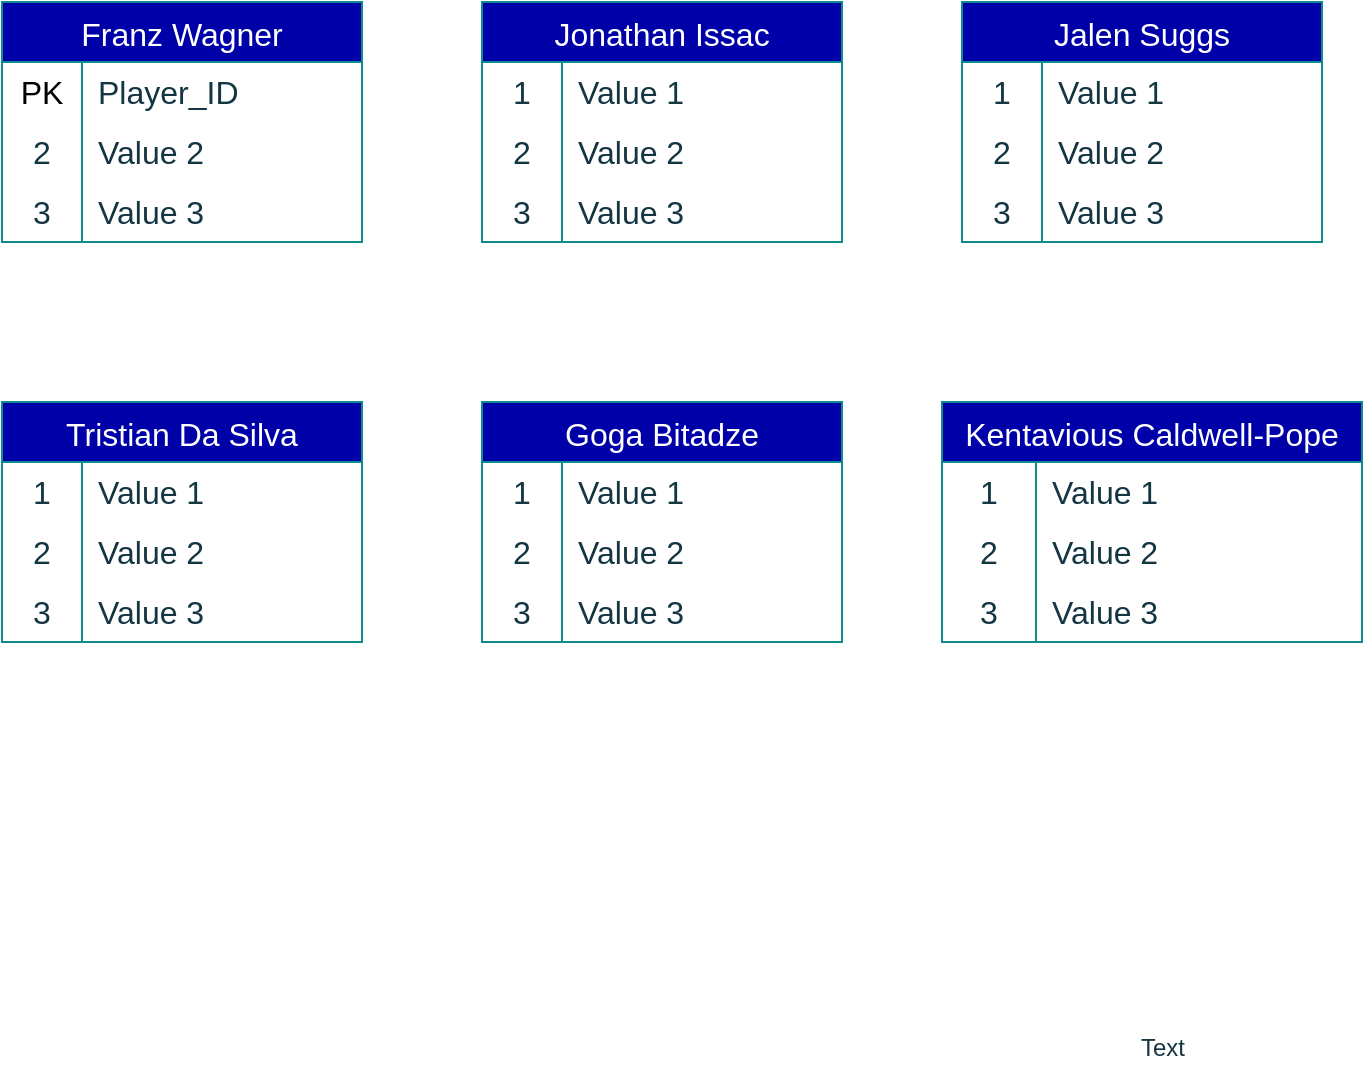 <mxfile version="26.0.16">
  <diagram id="R2lEEEUBdFMjLlhIrx00" name="Page-1">
    <mxGraphModel dx="1054" dy="734" grid="1" gridSize="10" guides="1" tooltips="1" connect="1" arrows="1" fold="1" page="1" pageScale="1" pageWidth="850" pageHeight="1100" math="0" shadow="0" extFonts="Permanent Marker^https://fonts.googleapis.com/css?family=Permanent+Marker">
      <root>
        <mxCell id="0" />
        <mxCell id="1" parent="0" />
        <mxCell id="UlpgFMHiXkAELkj7wbDn-34" value="Text" style="text;html=1;align=center;verticalAlign=middle;resizable=0;points=[];autosize=1;strokeColor=none;fillColor=none;fontColor=#143642;labelBackgroundColor=none;" vertex="1" parent="1">
          <mxGeometry x="625" y="568" width="50" height="30" as="geometry" />
        </mxCell>
        <mxCell id="UlpgFMHiXkAELkj7wbDn-42" value="Franz Wagner" style="shape=table;startSize=30;container=1;collapsible=0;childLayout=tableLayout;fixedRows=1;rowLines=0;fontStyle=0;strokeColor=#0F8B8D;fontSize=16;fontColor=#FFFFFF;fillColor=#0000A8;labelBackgroundColor=none;" vertex="1" parent="1">
          <mxGeometry x="70" y="60" width="180" height="120" as="geometry" />
        </mxCell>
        <mxCell id="UlpgFMHiXkAELkj7wbDn-43" value="" style="shape=tableRow;horizontal=0;startSize=0;swimlaneHead=0;swimlaneBody=0;top=0;left=0;bottom=0;right=0;collapsible=0;dropTarget=0;fillColor=none;points=[[0,0.5],[1,0.5]];portConstraint=eastwest;strokeColor=#0F8B8D;fontSize=16;fontColor=#143642;labelBackgroundColor=none;" vertex="1" parent="UlpgFMHiXkAELkj7wbDn-42">
          <mxGeometry y="30" width="180" height="30" as="geometry" />
        </mxCell>
        <mxCell id="UlpgFMHiXkAELkj7wbDn-44" value="&lt;font style=&quot;color: rgb(0, 0, 0);&quot;&gt;PK&lt;/font&gt;" style="shape=partialRectangle;html=1;whiteSpace=wrap;connectable=0;fillColor=none;top=0;left=0;bottom=0;right=0;overflow=hidden;pointerEvents=1;strokeColor=#0F8B8D;fontSize=16;fontColor=#143642;labelBackgroundColor=none;" vertex="1" parent="UlpgFMHiXkAELkj7wbDn-43">
          <mxGeometry width="40" height="30" as="geometry">
            <mxRectangle width="40" height="30" as="alternateBounds" />
          </mxGeometry>
        </mxCell>
        <mxCell id="UlpgFMHiXkAELkj7wbDn-45" value="Player_ID" style="shape=partialRectangle;html=1;whiteSpace=wrap;connectable=0;fillColor=none;top=0;left=0;bottom=0;right=0;align=left;spacingLeft=6;overflow=hidden;strokeColor=#0F8B8D;fontSize=16;fontColor=#143642;labelBackgroundColor=none;" vertex="1" parent="UlpgFMHiXkAELkj7wbDn-43">
          <mxGeometry x="40" width="140" height="30" as="geometry">
            <mxRectangle width="140" height="30" as="alternateBounds" />
          </mxGeometry>
        </mxCell>
        <mxCell id="UlpgFMHiXkAELkj7wbDn-46" value="" style="shape=tableRow;horizontal=0;startSize=0;swimlaneHead=0;swimlaneBody=0;top=0;left=0;bottom=0;right=0;collapsible=0;dropTarget=0;fillColor=none;points=[[0,0.5],[1,0.5]];portConstraint=eastwest;strokeColor=#0F8B8D;fontSize=16;fontColor=#143642;labelBackgroundColor=none;" vertex="1" parent="UlpgFMHiXkAELkj7wbDn-42">
          <mxGeometry y="60" width="180" height="30" as="geometry" />
        </mxCell>
        <mxCell id="UlpgFMHiXkAELkj7wbDn-47" value="2" style="shape=partialRectangle;html=1;whiteSpace=wrap;connectable=0;fillColor=none;top=0;left=0;bottom=0;right=0;overflow=hidden;strokeColor=#0F8B8D;fontSize=16;fontColor=#143642;labelBackgroundColor=none;" vertex="1" parent="UlpgFMHiXkAELkj7wbDn-46">
          <mxGeometry width="40" height="30" as="geometry">
            <mxRectangle width="40" height="30" as="alternateBounds" />
          </mxGeometry>
        </mxCell>
        <mxCell id="UlpgFMHiXkAELkj7wbDn-48" value="Value 2" style="shape=partialRectangle;html=1;whiteSpace=wrap;connectable=0;fillColor=none;top=0;left=0;bottom=0;right=0;align=left;spacingLeft=6;overflow=hidden;strokeColor=#0F8B8D;fontSize=16;fontColor=#143642;labelBackgroundColor=none;" vertex="1" parent="UlpgFMHiXkAELkj7wbDn-46">
          <mxGeometry x="40" width="140" height="30" as="geometry">
            <mxRectangle width="140" height="30" as="alternateBounds" />
          </mxGeometry>
        </mxCell>
        <mxCell id="UlpgFMHiXkAELkj7wbDn-49" value="" style="shape=tableRow;horizontal=0;startSize=0;swimlaneHead=0;swimlaneBody=0;top=0;left=0;bottom=0;right=0;collapsible=0;dropTarget=0;fillColor=none;points=[[0,0.5],[1,0.5]];portConstraint=eastwest;strokeColor=#0F8B8D;fontSize=16;fontColor=#143642;labelBackgroundColor=none;" vertex="1" parent="UlpgFMHiXkAELkj7wbDn-42">
          <mxGeometry y="90" width="180" height="30" as="geometry" />
        </mxCell>
        <mxCell id="UlpgFMHiXkAELkj7wbDn-50" value="3" style="shape=partialRectangle;html=1;whiteSpace=wrap;connectable=0;fillColor=none;top=0;left=0;bottom=0;right=0;overflow=hidden;strokeColor=#0F8B8D;fontSize=16;fontColor=#143642;labelBackgroundColor=none;" vertex="1" parent="UlpgFMHiXkAELkj7wbDn-49">
          <mxGeometry width="40" height="30" as="geometry">
            <mxRectangle width="40" height="30" as="alternateBounds" />
          </mxGeometry>
        </mxCell>
        <mxCell id="UlpgFMHiXkAELkj7wbDn-51" value="Value 3" style="shape=partialRectangle;html=1;whiteSpace=wrap;connectable=0;fillColor=none;top=0;left=0;bottom=0;right=0;align=left;spacingLeft=6;overflow=hidden;strokeColor=#0F8B8D;fontSize=16;fontColor=#143642;labelBackgroundColor=none;" vertex="1" parent="UlpgFMHiXkAELkj7wbDn-49">
          <mxGeometry x="40" width="140" height="30" as="geometry">
            <mxRectangle width="140" height="30" as="alternateBounds" />
          </mxGeometry>
        </mxCell>
        <mxCell id="UlpgFMHiXkAELkj7wbDn-63" value="Jonathan Issac" style="shape=table;startSize=30;container=1;collapsible=0;childLayout=tableLayout;fixedRows=1;rowLines=0;fontStyle=0;strokeColor=#0F8B8D;fontSize=16;fontColor=#FFFFFF;fillColor=#0000A8;labelBackgroundColor=none;" vertex="1" parent="1">
          <mxGeometry x="310" y="60" width="180" height="120" as="geometry" />
        </mxCell>
        <mxCell id="UlpgFMHiXkAELkj7wbDn-64" value="" style="shape=tableRow;horizontal=0;startSize=0;swimlaneHead=0;swimlaneBody=0;top=0;left=0;bottom=0;right=0;collapsible=0;dropTarget=0;fillColor=none;points=[[0,0.5],[1,0.5]];portConstraint=eastwest;strokeColor=#0F8B8D;fontSize=16;fontColor=#143642;labelBackgroundColor=none;" vertex="1" parent="UlpgFMHiXkAELkj7wbDn-63">
          <mxGeometry y="30" width="180" height="30" as="geometry" />
        </mxCell>
        <mxCell id="UlpgFMHiXkAELkj7wbDn-65" value="1" style="shape=partialRectangle;html=1;whiteSpace=wrap;connectable=0;fillColor=none;top=0;left=0;bottom=0;right=0;overflow=hidden;pointerEvents=1;strokeColor=#0F8B8D;fontSize=16;fontColor=#143642;labelBackgroundColor=none;" vertex="1" parent="UlpgFMHiXkAELkj7wbDn-64">
          <mxGeometry width="40" height="30" as="geometry">
            <mxRectangle width="40" height="30" as="alternateBounds" />
          </mxGeometry>
        </mxCell>
        <mxCell id="UlpgFMHiXkAELkj7wbDn-66" value="Value 1" style="shape=partialRectangle;html=1;whiteSpace=wrap;connectable=0;fillColor=none;top=0;left=0;bottom=0;right=0;align=left;spacingLeft=6;overflow=hidden;strokeColor=#0F8B8D;fontSize=16;fontColor=#143642;labelBackgroundColor=none;" vertex="1" parent="UlpgFMHiXkAELkj7wbDn-64">
          <mxGeometry x="40" width="140" height="30" as="geometry">
            <mxRectangle width="140" height="30" as="alternateBounds" />
          </mxGeometry>
        </mxCell>
        <mxCell id="UlpgFMHiXkAELkj7wbDn-67" value="" style="shape=tableRow;horizontal=0;startSize=0;swimlaneHead=0;swimlaneBody=0;top=0;left=0;bottom=0;right=0;collapsible=0;dropTarget=0;fillColor=none;points=[[0,0.5],[1,0.5]];portConstraint=eastwest;strokeColor=#0F8B8D;fontSize=16;fontColor=#143642;labelBackgroundColor=none;" vertex="1" parent="UlpgFMHiXkAELkj7wbDn-63">
          <mxGeometry y="60" width="180" height="30" as="geometry" />
        </mxCell>
        <mxCell id="UlpgFMHiXkAELkj7wbDn-68" value="2" style="shape=partialRectangle;html=1;whiteSpace=wrap;connectable=0;fillColor=none;top=0;left=0;bottom=0;right=0;overflow=hidden;strokeColor=#0F8B8D;fontSize=16;fontColor=#143642;labelBackgroundColor=none;" vertex="1" parent="UlpgFMHiXkAELkj7wbDn-67">
          <mxGeometry width="40" height="30" as="geometry">
            <mxRectangle width="40" height="30" as="alternateBounds" />
          </mxGeometry>
        </mxCell>
        <mxCell id="UlpgFMHiXkAELkj7wbDn-69" value="Value 2" style="shape=partialRectangle;html=1;whiteSpace=wrap;connectable=0;fillColor=none;top=0;left=0;bottom=0;right=0;align=left;spacingLeft=6;overflow=hidden;strokeColor=#0F8B8D;fontSize=16;fontColor=#143642;labelBackgroundColor=none;" vertex="1" parent="UlpgFMHiXkAELkj7wbDn-67">
          <mxGeometry x="40" width="140" height="30" as="geometry">
            <mxRectangle width="140" height="30" as="alternateBounds" />
          </mxGeometry>
        </mxCell>
        <mxCell id="UlpgFMHiXkAELkj7wbDn-70" value="" style="shape=tableRow;horizontal=0;startSize=0;swimlaneHead=0;swimlaneBody=0;top=0;left=0;bottom=0;right=0;collapsible=0;dropTarget=0;fillColor=none;points=[[0,0.5],[1,0.5]];portConstraint=eastwest;strokeColor=#0F8B8D;fontSize=16;fontColor=#143642;labelBackgroundColor=none;" vertex="1" parent="UlpgFMHiXkAELkj7wbDn-63">
          <mxGeometry y="90" width="180" height="30" as="geometry" />
        </mxCell>
        <mxCell id="UlpgFMHiXkAELkj7wbDn-71" value="3" style="shape=partialRectangle;html=1;whiteSpace=wrap;connectable=0;fillColor=none;top=0;left=0;bottom=0;right=0;overflow=hidden;strokeColor=#0F8B8D;fontSize=16;fontColor=#143642;labelBackgroundColor=none;" vertex="1" parent="UlpgFMHiXkAELkj7wbDn-70">
          <mxGeometry width="40" height="30" as="geometry">
            <mxRectangle width="40" height="30" as="alternateBounds" />
          </mxGeometry>
        </mxCell>
        <mxCell id="UlpgFMHiXkAELkj7wbDn-72" value="Value 3" style="shape=partialRectangle;html=1;whiteSpace=wrap;connectable=0;fillColor=none;top=0;left=0;bottom=0;right=0;align=left;spacingLeft=6;overflow=hidden;strokeColor=#0F8B8D;fontSize=16;fontColor=#143642;labelBackgroundColor=none;" vertex="1" parent="UlpgFMHiXkAELkj7wbDn-70">
          <mxGeometry x="40" width="140" height="30" as="geometry">
            <mxRectangle width="140" height="30" as="alternateBounds" />
          </mxGeometry>
        </mxCell>
        <mxCell id="UlpgFMHiXkAELkj7wbDn-73" value="Tristian Da Silva" style="shape=table;startSize=30;container=1;collapsible=0;childLayout=tableLayout;fixedRows=1;rowLines=0;fontStyle=0;strokeColor=#0F8B8D;fontSize=16;fontColor=#FFFFFF;fillColor=#0000A8;labelBackgroundColor=none;" vertex="1" parent="1">
          <mxGeometry x="70" y="260" width="180" height="120" as="geometry" />
        </mxCell>
        <mxCell id="UlpgFMHiXkAELkj7wbDn-74" value="" style="shape=tableRow;horizontal=0;startSize=0;swimlaneHead=0;swimlaneBody=0;top=0;left=0;bottom=0;right=0;collapsible=0;dropTarget=0;fillColor=none;points=[[0,0.5],[1,0.5]];portConstraint=eastwest;strokeColor=#0F8B8D;fontSize=16;fontColor=#143642;labelBackgroundColor=none;" vertex="1" parent="UlpgFMHiXkAELkj7wbDn-73">
          <mxGeometry y="30" width="180" height="30" as="geometry" />
        </mxCell>
        <mxCell id="UlpgFMHiXkAELkj7wbDn-75" value="1" style="shape=partialRectangle;html=1;whiteSpace=wrap;connectable=0;fillColor=none;top=0;left=0;bottom=0;right=0;overflow=hidden;pointerEvents=1;strokeColor=#0F8B8D;fontSize=16;fontColor=#143642;labelBackgroundColor=none;" vertex="1" parent="UlpgFMHiXkAELkj7wbDn-74">
          <mxGeometry width="40" height="30" as="geometry">
            <mxRectangle width="40" height="30" as="alternateBounds" />
          </mxGeometry>
        </mxCell>
        <mxCell id="UlpgFMHiXkAELkj7wbDn-76" value="Value 1" style="shape=partialRectangle;html=1;whiteSpace=wrap;connectable=0;fillColor=none;top=0;left=0;bottom=0;right=0;align=left;spacingLeft=6;overflow=hidden;strokeColor=#0F8B8D;fontSize=16;fontColor=#143642;labelBackgroundColor=none;" vertex="1" parent="UlpgFMHiXkAELkj7wbDn-74">
          <mxGeometry x="40" width="140" height="30" as="geometry">
            <mxRectangle width="140" height="30" as="alternateBounds" />
          </mxGeometry>
        </mxCell>
        <mxCell id="UlpgFMHiXkAELkj7wbDn-77" value="" style="shape=tableRow;horizontal=0;startSize=0;swimlaneHead=0;swimlaneBody=0;top=0;left=0;bottom=0;right=0;collapsible=0;dropTarget=0;fillColor=none;points=[[0,0.5],[1,0.5]];portConstraint=eastwest;strokeColor=#0F8B8D;fontSize=16;fontColor=#143642;labelBackgroundColor=none;" vertex="1" parent="UlpgFMHiXkAELkj7wbDn-73">
          <mxGeometry y="60" width="180" height="30" as="geometry" />
        </mxCell>
        <mxCell id="UlpgFMHiXkAELkj7wbDn-78" value="2" style="shape=partialRectangle;html=1;whiteSpace=wrap;connectable=0;fillColor=none;top=0;left=0;bottom=0;right=0;overflow=hidden;strokeColor=#0F8B8D;fontSize=16;fontColor=#143642;labelBackgroundColor=none;" vertex="1" parent="UlpgFMHiXkAELkj7wbDn-77">
          <mxGeometry width="40" height="30" as="geometry">
            <mxRectangle width="40" height="30" as="alternateBounds" />
          </mxGeometry>
        </mxCell>
        <mxCell id="UlpgFMHiXkAELkj7wbDn-79" value="Value 2" style="shape=partialRectangle;html=1;whiteSpace=wrap;connectable=0;fillColor=none;top=0;left=0;bottom=0;right=0;align=left;spacingLeft=6;overflow=hidden;strokeColor=#0F8B8D;fontSize=16;fontColor=#143642;labelBackgroundColor=none;" vertex="1" parent="UlpgFMHiXkAELkj7wbDn-77">
          <mxGeometry x="40" width="140" height="30" as="geometry">
            <mxRectangle width="140" height="30" as="alternateBounds" />
          </mxGeometry>
        </mxCell>
        <mxCell id="UlpgFMHiXkAELkj7wbDn-80" value="" style="shape=tableRow;horizontal=0;startSize=0;swimlaneHead=0;swimlaneBody=0;top=0;left=0;bottom=0;right=0;collapsible=0;dropTarget=0;fillColor=none;points=[[0,0.5],[1,0.5]];portConstraint=eastwest;strokeColor=#0F8B8D;fontSize=16;fontColor=#143642;labelBackgroundColor=none;" vertex="1" parent="UlpgFMHiXkAELkj7wbDn-73">
          <mxGeometry y="90" width="180" height="30" as="geometry" />
        </mxCell>
        <mxCell id="UlpgFMHiXkAELkj7wbDn-81" value="3" style="shape=partialRectangle;html=1;whiteSpace=wrap;connectable=0;fillColor=none;top=0;left=0;bottom=0;right=0;overflow=hidden;strokeColor=#0F8B8D;fontSize=16;fontColor=#143642;labelBackgroundColor=none;" vertex="1" parent="UlpgFMHiXkAELkj7wbDn-80">
          <mxGeometry width="40" height="30" as="geometry">
            <mxRectangle width="40" height="30" as="alternateBounds" />
          </mxGeometry>
        </mxCell>
        <mxCell id="UlpgFMHiXkAELkj7wbDn-82" value="Value 3" style="shape=partialRectangle;html=1;whiteSpace=wrap;connectable=0;fillColor=none;top=0;left=0;bottom=0;right=0;align=left;spacingLeft=6;overflow=hidden;strokeColor=#0F8B8D;fontSize=16;fontColor=#143642;labelBackgroundColor=none;" vertex="1" parent="UlpgFMHiXkAELkj7wbDn-80">
          <mxGeometry x="40" width="140" height="30" as="geometry">
            <mxRectangle width="140" height="30" as="alternateBounds" />
          </mxGeometry>
        </mxCell>
        <mxCell id="UlpgFMHiXkAELkj7wbDn-83" value="Goga Bitadze" style="shape=table;startSize=30;container=1;collapsible=0;childLayout=tableLayout;fixedRows=1;rowLines=0;fontStyle=0;strokeColor=#0F8B8D;fontSize=16;fontColor=#FFFFFF;fillColor=#0000A8;labelBackgroundColor=none;" vertex="1" parent="1">
          <mxGeometry x="310" y="260" width="180" height="120" as="geometry" />
        </mxCell>
        <mxCell id="UlpgFMHiXkAELkj7wbDn-84" value="" style="shape=tableRow;horizontal=0;startSize=0;swimlaneHead=0;swimlaneBody=0;top=0;left=0;bottom=0;right=0;collapsible=0;dropTarget=0;fillColor=none;points=[[0,0.5],[1,0.5]];portConstraint=eastwest;strokeColor=#0F8B8D;fontSize=16;fontColor=#143642;labelBackgroundColor=none;" vertex="1" parent="UlpgFMHiXkAELkj7wbDn-83">
          <mxGeometry y="30" width="180" height="30" as="geometry" />
        </mxCell>
        <mxCell id="UlpgFMHiXkAELkj7wbDn-85" value="1" style="shape=partialRectangle;html=1;whiteSpace=wrap;connectable=0;fillColor=none;top=0;left=0;bottom=0;right=0;overflow=hidden;pointerEvents=1;strokeColor=#0F8B8D;fontSize=16;fontColor=#143642;labelBackgroundColor=none;" vertex="1" parent="UlpgFMHiXkAELkj7wbDn-84">
          <mxGeometry width="40" height="30" as="geometry">
            <mxRectangle width="40" height="30" as="alternateBounds" />
          </mxGeometry>
        </mxCell>
        <mxCell id="UlpgFMHiXkAELkj7wbDn-86" value="Value 1" style="shape=partialRectangle;html=1;whiteSpace=wrap;connectable=0;fillColor=none;top=0;left=0;bottom=0;right=0;align=left;spacingLeft=6;overflow=hidden;strokeColor=#0F8B8D;fontSize=16;fontColor=#143642;labelBackgroundColor=none;" vertex="1" parent="UlpgFMHiXkAELkj7wbDn-84">
          <mxGeometry x="40" width="140" height="30" as="geometry">
            <mxRectangle width="140" height="30" as="alternateBounds" />
          </mxGeometry>
        </mxCell>
        <mxCell id="UlpgFMHiXkAELkj7wbDn-87" value="" style="shape=tableRow;horizontal=0;startSize=0;swimlaneHead=0;swimlaneBody=0;top=0;left=0;bottom=0;right=0;collapsible=0;dropTarget=0;fillColor=none;points=[[0,0.5],[1,0.5]];portConstraint=eastwest;strokeColor=#0F8B8D;fontSize=16;fontColor=#143642;labelBackgroundColor=none;" vertex="1" parent="UlpgFMHiXkAELkj7wbDn-83">
          <mxGeometry y="60" width="180" height="30" as="geometry" />
        </mxCell>
        <mxCell id="UlpgFMHiXkAELkj7wbDn-88" value="2" style="shape=partialRectangle;html=1;whiteSpace=wrap;connectable=0;fillColor=none;top=0;left=0;bottom=0;right=0;overflow=hidden;strokeColor=#0F8B8D;fontSize=16;fontColor=#143642;labelBackgroundColor=none;" vertex="1" parent="UlpgFMHiXkAELkj7wbDn-87">
          <mxGeometry width="40" height="30" as="geometry">
            <mxRectangle width="40" height="30" as="alternateBounds" />
          </mxGeometry>
        </mxCell>
        <mxCell id="UlpgFMHiXkAELkj7wbDn-89" value="Value 2" style="shape=partialRectangle;html=1;whiteSpace=wrap;connectable=0;fillColor=none;top=0;left=0;bottom=0;right=0;align=left;spacingLeft=6;overflow=hidden;strokeColor=#0F8B8D;fontSize=16;fontColor=#143642;labelBackgroundColor=none;" vertex="1" parent="UlpgFMHiXkAELkj7wbDn-87">
          <mxGeometry x="40" width="140" height="30" as="geometry">
            <mxRectangle width="140" height="30" as="alternateBounds" />
          </mxGeometry>
        </mxCell>
        <mxCell id="UlpgFMHiXkAELkj7wbDn-90" value="" style="shape=tableRow;horizontal=0;startSize=0;swimlaneHead=0;swimlaneBody=0;top=0;left=0;bottom=0;right=0;collapsible=0;dropTarget=0;fillColor=none;points=[[0,0.5],[1,0.5]];portConstraint=eastwest;strokeColor=#0F8B8D;fontSize=16;fontColor=#143642;labelBackgroundColor=none;" vertex="1" parent="UlpgFMHiXkAELkj7wbDn-83">
          <mxGeometry y="90" width="180" height="30" as="geometry" />
        </mxCell>
        <mxCell id="UlpgFMHiXkAELkj7wbDn-91" value="3" style="shape=partialRectangle;html=1;whiteSpace=wrap;connectable=0;fillColor=none;top=0;left=0;bottom=0;right=0;overflow=hidden;strokeColor=#0F8B8D;fontSize=16;fontColor=#143642;labelBackgroundColor=none;" vertex="1" parent="UlpgFMHiXkAELkj7wbDn-90">
          <mxGeometry width="40" height="30" as="geometry">
            <mxRectangle width="40" height="30" as="alternateBounds" />
          </mxGeometry>
        </mxCell>
        <mxCell id="UlpgFMHiXkAELkj7wbDn-92" value="Value 3" style="shape=partialRectangle;html=1;whiteSpace=wrap;connectable=0;fillColor=none;top=0;left=0;bottom=0;right=0;align=left;spacingLeft=6;overflow=hidden;strokeColor=#0F8B8D;fontSize=16;fontColor=#143642;labelBackgroundColor=none;" vertex="1" parent="UlpgFMHiXkAELkj7wbDn-90">
          <mxGeometry x="40" width="140" height="30" as="geometry">
            <mxRectangle width="140" height="30" as="alternateBounds" />
          </mxGeometry>
        </mxCell>
        <mxCell id="UlpgFMHiXkAELkj7wbDn-93" value="Kentavious Caldwell-Pope" style="shape=table;startSize=30;container=1;collapsible=0;childLayout=tableLayout;fixedRows=1;rowLines=0;fontStyle=0;strokeColor=#0F8B8D;fontSize=16;fontColor=#FFFFFF;fillColor=#0000A8;labelBackgroundColor=none;" vertex="1" parent="1">
          <mxGeometry x="540" y="260" width="210" height="120" as="geometry" />
        </mxCell>
        <mxCell id="UlpgFMHiXkAELkj7wbDn-94" value="" style="shape=tableRow;horizontal=0;startSize=0;swimlaneHead=0;swimlaneBody=0;top=0;left=0;bottom=0;right=0;collapsible=0;dropTarget=0;fillColor=none;points=[[0,0.5],[1,0.5]];portConstraint=eastwest;strokeColor=#0F8B8D;fontSize=16;fontColor=#143642;labelBackgroundColor=none;" vertex="1" parent="UlpgFMHiXkAELkj7wbDn-93">
          <mxGeometry y="30" width="210" height="30" as="geometry" />
        </mxCell>
        <mxCell id="UlpgFMHiXkAELkj7wbDn-95" value="1" style="shape=partialRectangle;html=1;whiteSpace=wrap;connectable=0;fillColor=none;top=0;left=0;bottom=0;right=0;overflow=hidden;pointerEvents=1;strokeColor=#0F8B8D;fontSize=16;fontColor=#143642;labelBackgroundColor=none;" vertex="1" parent="UlpgFMHiXkAELkj7wbDn-94">
          <mxGeometry width="47" height="30" as="geometry">
            <mxRectangle width="47" height="30" as="alternateBounds" />
          </mxGeometry>
        </mxCell>
        <mxCell id="UlpgFMHiXkAELkj7wbDn-96" value="Value 1" style="shape=partialRectangle;html=1;whiteSpace=wrap;connectable=0;fillColor=none;top=0;left=0;bottom=0;right=0;align=left;spacingLeft=6;overflow=hidden;strokeColor=#0F8B8D;fontSize=16;fontColor=#143642;labelBackgroundColor=none;" vertex="1" parent="UlpgFMHiXkAELkj7wbDn-94">
          <mxGeometry x="47" width="163" height="30" as="geometry">
            <mxRectangle width="163" height="30" as="alternateBounds" />
          </mxGeometry>
        </mxCell>
        <mxCell id="UlpgFMHiXkAELkj7wbDn-97" value="" style="shape=tableRow;horizontal=0;startSize=0;swimlaneHead=0;swimlaneBody=0;top=0;left=0;bottom=0;right=0;collapsible=0;dropTarget=0;fillColor=none;points=[[0,0.5],[1,0.5]];portConstraint=eastwest;strokeColor=#0F8B8D;fontSize=16;fontColor=#143642;labelBackgroundColor=none;" vertex="1" parent="UlpgFMHiXkAELkj7wbDn-93">
          <mxGeometry y="60" width="210" height="30" as="geometry" />
        </mxCell>
        <mxCell id="UlpgFMHiXkAELkj7wbDn-98" value="2" style="shape=partialRectangle;html=1;whiteSpace=wrap;connectable=0;fillColor=none;top=0;left=0;bottom=0;right=0;overflow=hidden;strokeColor=#0F8B8D;fontSize=16;fontColor=#143642;labelBackgroundColor=none;" vertex="1" parent="UlpgFMHiXkAELkj7wbDn-97">
          <mxGeometry width="47" height="30" as="geometry">
            <mxRectangle width="47" height="30" as="alternateBounds" />
          </mxGeometry>
        </mxCell>
        <mxCell id="UlpgFMHiXkAELkj7wbDn-99" value="Value 2" style="shape=partialRectangle;html=1;whiteSpace=wrap;connectable=0;fillColor=none;top=0;left=0;bottom=0;right=0;align=left;spacingLeft=6;overflow=hidden;strokeColor=#0F8B8D;fontSize=16;fontColor=#143642;labelBackgroundColor=none;" vertex="1" parent="UlpgFMHiXkAELkj7wbDn-97">
          <mxGeometry x="47" width="163" height="30" as="geometry">
            <mxRectangle width="163" height="30" as="alternateBounds" />
          </mxGeometry>
        </mxCell>
        <mxCell id="UlpgFMHiXkAELkj7wbDn-100" value="" style="shape=tableRow;horizontal=0;startSize=0;swimlaneHead=0;swimlaneBody=0;top=0;left=0;bottom=0;right=0;collapsible=0;dropTarget=0;fillColor=none;points=[[0,0.5],[1,0.5]];portConstraint=eastwest;strokeColor=#0F8B8D;fontSize=16;fontColor=#143642;labelBackgroundColor=none;" vertex="1" parent="UlpgFMHiXkAELkj7wbDn-93">
          <mxGeometry y="90" width="210" height="30" as="geometry" />
        </mxCell>
        <mxCell id="UlpgFMHiXkAELkj7wbDn-101" value="3" style="shape=partialRectangle;html=1;whiteSpace=wrap;connectable=0;fillColor=none;top=0;left=0;bottom=0;right=0;overflow=hidden;strokeColor=#0F8B8D;fontSize=16;fontColor=#143642;labelBackgroundColor=none;" vertex="1" parent="UlpgFMHiXkAELkj7wbDn-100">
          <mxGeometry width="47" height="30" as="geometry">
            <mxRectangle width="47" height="30" as="alternateBounds" />
          </mxGeometry>
        </mxCell>
        <mxCell id="UlpgFMHiXkAELkj7wbDn-102" value="Value 3" style="shape=partialRectangle;html=1;whiteSpace=wrap;connectable=0;fillColor=none;top=0;left=0;bottom=0;right=0;align=left;spacingLeft=6;overflow=hidden;strokeColor=#0F8B8D;fontSize=16;fontColor=#143642;labelBackgroundColor=none;" vertex="1" parent="UlpgFMHiXkAELkj7wbDn-100">
          <mxGeometry x="47" width="163" height="30" as="geometry">
            <mxRectangle width="163" height="30" as="alternateBounds" />
          </mxGeometry>
        </mxCell>
        <mxCell id="UlpgFMHiXkAELkj7wbDn-103" value="Jalen Suggs" style="shape=table;startSize=30;container=1;collapsible=0;childLayout=tableLayout;fixedRows=1;rowLines=0;fontStyle=0;strokeColor=#0F8B8D;fontSize=16;fontColor=#FFFFFF;fillColor=#0000A8;labelBackgroundColor=none;" vertex="1" parent="1">
          <mxGeometry x="550" y="60" width="180" height="120" as="geometry" />
        </mxCell>
        <mxCell id="UlpgFMHiXkAELkj7wbDn-104" value="" style="shape=tableRow;horizontal=0;startSize=0;swimlaneHead=0;swimlaneBody=0;top=0;left=0;bottom=0;right=0;collapsible=0;dropTarget=0;fillColor=none;points=[[0,0.5],[1,0.5]];portConstraint=eastwest;strokeColor=#0F8B8D;fontSize=16;fontColor=#143642;labelBackgroundColor=none;" vertex="1" parent="UlpgFMHiXkAELkj7wbDn-103">
          <mxGeometry y="30" width="180" height="30" as="geometry" />
        </mxCell>
        <mxCell id="UlpgFMHiXkAELkj7wbDn-105" value="1" style="shape=partialRectangle;html=1;whiteSpace=wrap;connectable=0;fillColor=none;top=0;left=0;bottom=0;right=0;overflow=hidden;pointerEvents=1;strokeColor=#0F8B8D;fontSize=16;fontColor=#143642;labelBackgroundColor=none;" vertex="1" parent="UlpgFMHiXkAELkj7wbDn-104">
          <mxGeometry width="40" height="30" as="geometry">
            <mxRectangle width="40" height="30" as="alternateBounds" />
          </mxGeometry>
        </mxCell>
        <mxCell id="UlpgFMHiXkAELkj7wbDn-106" value="Value 1" style="shape=partialRectangle;html=1;whiteSpace=wrap;connectable=0;fillColor=none;top=0;left=0;bottom=0;right=0;align=left;spacingLeft=6;overflow=hidden;strokeColor=#0F8B8D;fontSize=16;fontColor=#143642;labelBackgroundColor=none;" vertex="1" parent="UlpgFMHiXkAELkj7wbDn-104">
          <mxGeometry x="40" width="140" height="30" as="geometry">
            <mxRectangle width="140" height="30" as="alternateBounds" />
          </mxGeometry>
        </mxCell>
        <mxCell id="UlpgFMHiXkAELkj7wbDn-107" value="" style="shape=tableRow;horizontal=0;startSize=0;swimlaneHead=0;swimlaneBody=0;top=0;left=0;bottom=0;right=0;collapsible=0;dropTarget=0;fillColor=none;points=[[0,0.5],[1,0.5]];portConstraint=eastwest;strokeColor=#0F8B8D;fontSize=16;fontColor=#143642;labelBackgroundColor=none;" vertex="1" parent="UlpgFMHiXkAELkj7wbDn-103">
          <mxGeometry y="60" width="180" height="30" as="geometry" />
        </mxCell>
        <mxCell id="UlpgFMHiXkAELkj7wbDn-108" value="2" style="shape=partialRectangle;html=1;whiteSpace=wrap;connectable=0;fillColor=none;top=0;left=0;bottom=0;right=0;overflow=hidden;strokeColor=#0F8B8D;fontSize=16;fontColor=#143642;labelBackgroundColor=none;" vertex="1" parent="UlpgFMHiXkAELkj7wbDn-107">
          <mxGeometry width="40" height="30" as="geometry">
            <mxRectangle width="40" height="30" as="alternateBounds" />
          </mxGeometry>
        </mxCell>
        <mxCell id="UlpgFMHiXkAELkj7wbDn-109" value="Value 2" style="shape=partialRectangle;html=1;whiteSpace=wrap;connectable=0;fillColor=none;top=0;left=0;bottom=0;right=0;align=left;spacingLeft=6;overflow=hidden;strokeColor=#0F8B8D;fontSize=16;fontColor=#143642;labelBackgroundColor=none;" vertex="1" parent="UlpgFMHiXkAELkj7wbDn-107">
          <mxGeometry x="40" width="140" height="30" as="geometry">
            <mxRectangle width="140" height="30" as="alternateBounds" />
          </mxGeometry>
        </mxCell>
        <mxCell id="UlpgFMHiXkAELkj7wbDn-110" value="" style="shape=tableRow;horizontal=0;startSize=0;swimlaneHead=0;swimlaneBody=0;top=0;left=0;bottom=0;right=0;collapsible=0;dropTarget=0;fillColor=none;points=[[0,0.5],[1,0.5]];portConstraint=eastwest;strokeColor=#0F8B8D;fontSize=16;fontColor=#143642;labelBackgroundColor=none;" vertex="1" parent="UlpgFMHiXkAELkj7wbDn-103">
          <mxGeometry y="90" width="180" height="30" as="geometry" />
        </mxCell>
        <mxCell id="UlpgFMHiXkAELkj7wbDn-111" value="3" style="shape=partialRectangle;html=1;whiteSpace=wrap;connectable=0;fillColor=none;top=0;left=0;bottom=0;right=0;overflow=hidden;strokeColor=#0F8B8D;fontSize=16;fontColor=#143642;labelBackgroundColor=none;" vertex="1" parent="UlpgFMHiXkAELkj7wbDn-110">
          <mxGeometry width="40" height="30" as="geometry">
            <mxRectangle width="40" height="30" as="alternateBounds" />
          </mxGeometry>
        </mxCell>
        <mxCell id="UlpgFMHiXkAELkj7wbDn-112" value="Value 3" style="shape=partialRectangle;html=1;whiteSpace=wrap;connectable=0;fillColor=none;top=0;left=0;bottom=0;right=0;align=left;spacingLeft=6;overflow=hidden;strokeColor=#0F8B8D;fontSize=16;fontColor=#143642;labelBackgroundColor=none;" vertex="1" parent="UlpgFMHiXkAELkj7wbDn-110">
          <mxGeometry x="40" width="140" height="30" as="geometry">
            <mxRectangle width="140" height="30" as="alternateBounds" />
          </mxGeometry>
        </mxCell>
      </root>
    </mxGraphModel>
  </diagram>
</mxfile>
